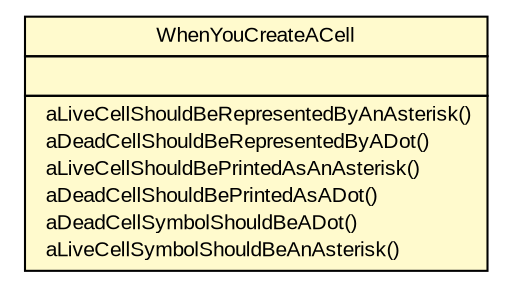 #!/usr/local/bin/dot
#
# Class diagram 
# Generated by UmlGraph version 4.6 (http://www.spinellis.gr/sw/umlgraph)
#

digraph G {
	edge [fontname="arial",fontsize=10,labelfontname="arial",labelfontsize=10];
	node [fontname="arial",fontsize=10,shape=plaintext];
	// com.wakaleo.gameoflife.domain.WhenYouCreateACell
	c96 [label=<<table border="0" cellborder="1" cellspacing="0" cellpadding="2" port="p" bgcolor="lemonChiffon" href="./WhenYouCreateACell.html">
		<tr><td><table border="0" cellspacing="0" cellpadding="1">
			<tr><td> WhenYouCreateACell </td></tr>
		</table></td></tr>
		<tr><td><table border="0" cellspacing="0" cellpadding="1">
			<tr><td align="left">  </td></tr>
		</table></td></tr>
		<tr><td><table border="0" cellspacing="0" cellpadding="1">
			<tr><td align="left">  aLiveCellShouldBeRepresentedByAnAsterisk() </td></tr>
			<tr><td align="left">  aDeadCellShouldBeRepresentedByADot() </td></tr>
			<tr><td align="left">  aLiveCellShouldBePrintedAsAnAsterisk() </td></tr>
			<tr><td align="left">  aDeadCellShouldBePrintedAsADot() </td></tr>
			<tr><td align="left">  aDeadCellSymbolShouldBeADot() </td></tr>
			<tr><td align="left">  aLiveCellSymbolShouldBeAnAsterisk() </td></tr>
		</table></td></tr>
		</table>>, fontname="arial", fontcolor="black", fontsize=10.0];
}

